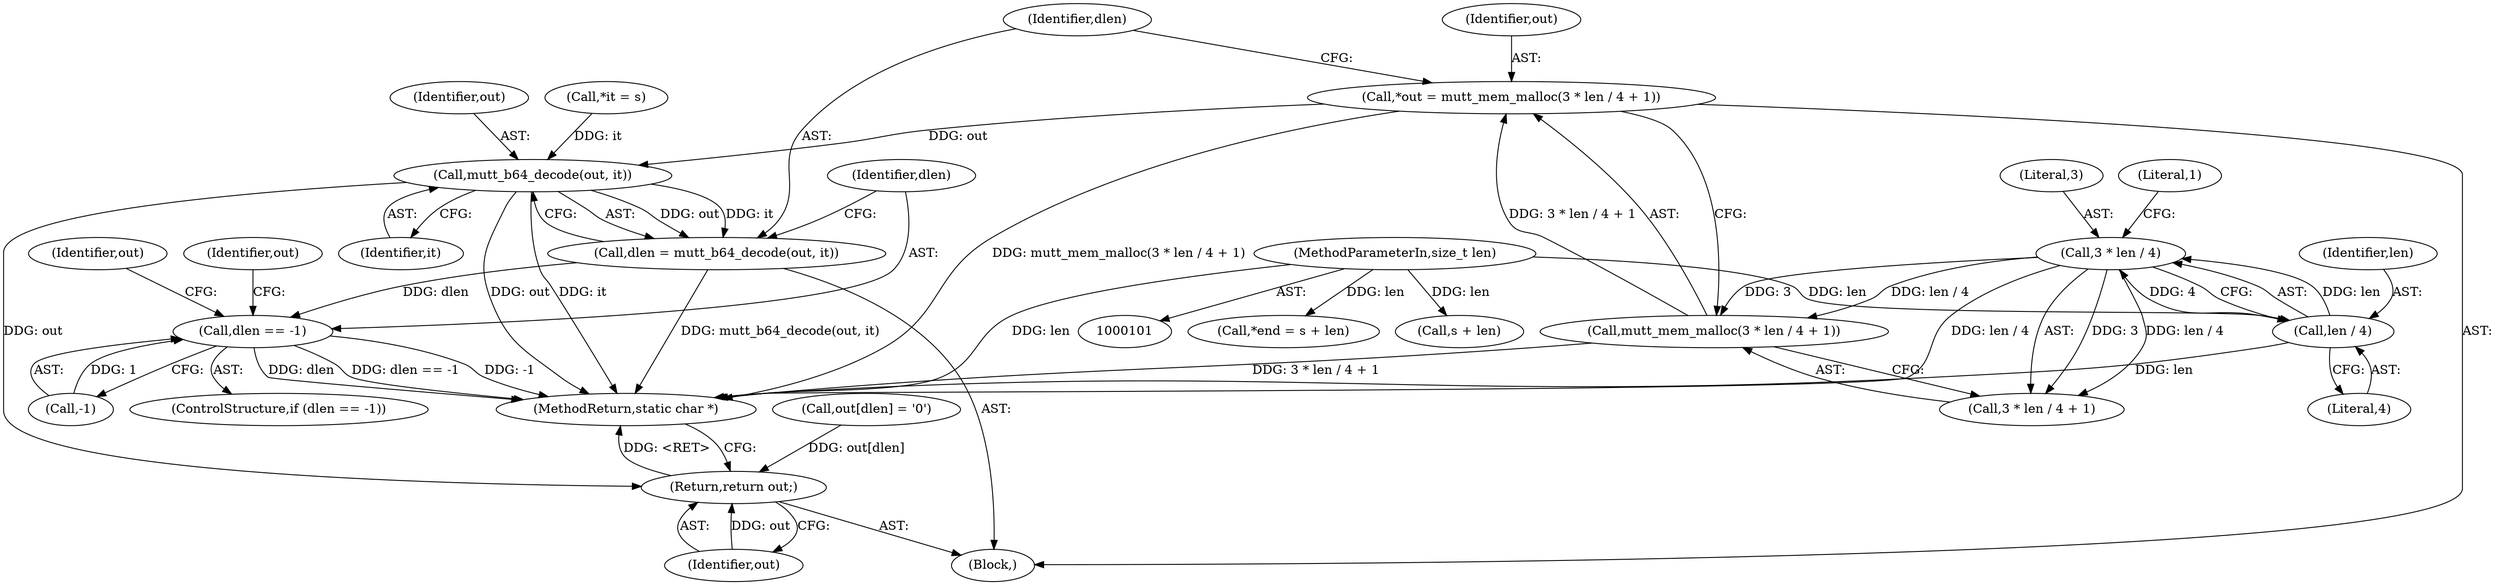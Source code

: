 digraph "1_neomutt_6f163e07ae68654d7ac5268cbb7565f6df79ad85_2@API" {
"1000217" [label="(Call,*out = mutt_mem_malloc(3 * len / 4 + 1))"];
"1000219" [label="(Call,mutt_mem_malloc(3 * len / 4 + 1))"];
"1000221" [label="(Call,3 * len / 4)"];
"1000223" [label="(Call,len / 4)"];
"1000103" [label="(MethodParameterIn,size_t len)"];
"1000230" [label="(Call,mutt_b64_decode(out, it))"];
"1000228" [label="(Call,dlen = mutt_b64_decode(out, it))"];
"1000234" [label="(Call,dlen == -1)"];
"1000249" [label="(Return,return out;)"];
"1000249" [label="(Return,return out;)"];
"1000226" [label="(Literal,1)"];
"1000111" [label="(Call,*end = s + len)"];
"1000220" [label="(Call,3 * len / 4 + 1)"];
"1000219" [label="(Call,mutt_mem_malloc(3 * len / 4 + 1))"];
"1000244" [label="(Call,out[dlen] = '\0')"];
"1000235" [label="(Identifier,dlen)"];
"1000223" [label="(Call,len / 4)"];
"1000221" [label="(Call,3 * len / 4)"];
"1000232" [label="(Identifier,it)"];
"1000225" [label="(Literal,4)"];
"1000236" [label="(Call,-1)"];
"1000113" [label="(Call,s + len)"];
"1000255" [label="(MethodReturn,static char *)"];
"1000230" [label="(Call,mutt_b64_decode(out, it))"];
"1000241" [label="(Identifier,out)"];
"1000246" [label="(Identifier,out)"];
"1000224" [label="(Identifier,len)"];
"1000222" [label="(Literal,3)"];
"1000231" [label="(Identifier,out)"];
"1000217" [label="(Call,*out = mutt_mem_malloc(3 * len / 4 + 1))"];
"1000228" [label="(Call,dlen = mutt_b64_decode(out, it))"];
"1000218" [label="(Identifier,out)"];
"1000107" [label="(Call,*it = s)"];
"1000234" [label="(Call,dlen == -1)"];
"1000233" [label="(ControlStructure,if (dlen == -1))"];
"1000250" [label="(Identifier,out)"];
"1000103" [label="(MethodParameterIn,size_t len)"];
"1000215" [label="(Block,)"];
"1000229" [label="(Identifier,dlen)"];
"1000217" -> "1000215"  [label="AST: "];
"1000217" -> "1000219"  [label="CFG: "];
"1000218" -> "1000217"  [label="AST: "];
"1000219" -> "1000217"  [label="AST: "];
"1000229" -> "1000217"  [label="CFG: "];
"1000217" -> "1000255"  [label="DDG: mutt_mem_malloc(3 * len / 4 + 1)"];
"1000219" -> "1000217"  [label="DDG: 3 * len / 4 + 1"];
"1000217" -> "1000230"  [label="DDG: out"];
"1000219" -> "1000220"  [label="CFG: "];
"1000220" -> "1000219"  [label="AST: "];
"1000219" -> "1000255"  [label="DDG: 3 * len / 4 + 1"];
"1000221" -> "1000219"  [label="DDG: 3"];
"1000221" -> "1000219"  [label="DDG: len / 4"];
"1000221" -> "1000220"  [label="AST: "];
"1000221" -> "1000223"  [label="CFG: "];
"1000222" -> "1000221"  [label="AST: "];
"1000223" -> "1000221"  [label="AST: "];
"1000226" -> "1000221"  [label="CFG: "];
"1000221" -> "1000255"  [label="DDG: len / 4"];
"1000221" -> "1000220"  [label="DDG: 3"];
"1000221" -> "1000220"  [label="DDG: len / 4"];
"1000223" -> "1000221"  [label="DDG: len"];
"1000223" -> "1000221"  [label="DDG: 4"];
"1000223" -> "1000225"  [label="CFG: "];
"1000224" -> "1000223"  [label="AST: "];
"1000225" -> "1000223"  [label="AST: "];
"1000223" -> "1000255"  [label="DDG: len"];
"1000103" -> "1000223"  [label="DDG: len"];
"1000103" -> "1000101"  [label="AST: "];
"1000103" -> "1000255"  [label="DDG: len"];
"1000103" -> "1000111"  [label="DDG: len"];
"1000103" -> "1000113"  [label="DDG: len"];
"1000230" -> "1000228"  [label="AST: "];
"1000230" -> "1000232"  [label="CFG: "];
"1000231" -> "1000230"  [label="AST: "];
"1000232" -> "1000230"  [label="AST: "];
"1000228" -> "1000230"  [label="CFG: "];
"1000230" -> "1000255"  [label="DDG: out"];
"1000230" -> "1000255"  [label="DDG: it"];
"1000230" -> "1000228"  [label="DDG: out"];
"1000230" -> "1000228"  [label="DDG: it"];
"1000107" -> "1000230"  [label="DDG: it"];
"1000230" -> "1000249"  [label="DDG: out"];
"1000228" -> "1000215"  [label="AST: "];
"1000229" -> "1000228"  [label="AST: "];
"1000235" -> "1000228"  [label="CFG: "];
"1000228" -> "1000255"  [label="DDG: mutt_b64_decode(out, it)"];
"1000228" -> "1000234"  [label="DDG: dlen"];
"1000234" -> "1000233"  [label="AST: "];
"1000234" -> "1000236"  [label="CFG: "];
"1000235" -> "1000234"  [label="AST: "];
"1000236" -> "1000234"  [label="AST: "];
"1000241" -> "1000234"  [label="CFG: "];
"1000246" -> "1000234"  [label="CFG: "];
"1000234" -> "1000255"  [label="DDG: -1"];
"1000234" -> "1000255"  [label="DDG: dlen"];
"1000234" -> "1000255"  [label="DDG: dlen == -1"];
"1000236" -> "1000234"  [label="DDG: 1"];
"1000249" -> "1000215"  [label="AST: "];
"1000249" -> "1000250"  [label="CFG: "];
"1000250" -> "1000249"  [label="AST: "];
"1000255" -> "1000249"  [label="CFG: "];
"1000249" -> "1000255"  [label="DDG: <RET>"];
"1000250" -> "1000249"  [label="DDG: out"];
"1000244" -> "1000249"  [label="DDG: out[dlen]"];
}
